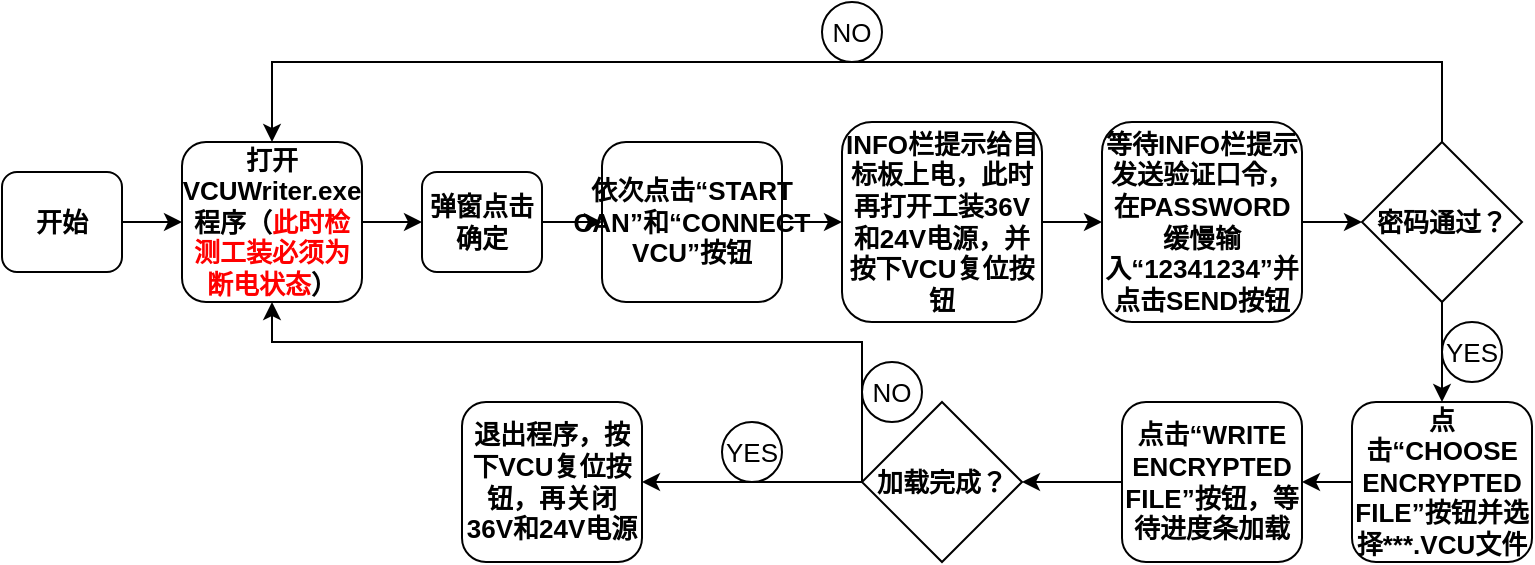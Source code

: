 <mxfile version="13.6.3" type="github">
  <diagram id="C5RBs43oDa-KdzZeNtuy" name="Page-1">
    <mxGraphModel dx="782" dy="482" grid="1" gridSize="10" guides="1" tooltips="1" connect="1" arrows="1" fold="1" page="1" pageScale="1" pageWidth="827" pageHeight="1169" math="0" shadow="0">
      <root>
        <mxCell id="WIyWlLk6GJQsqaUBKTNV-0" />
        <mxCell id="WIyWlLk6GJQsqaUBKTNV-1" parent="WIyWlLk6GJQsqaUBKTNV-0" />
        <mxCell id="OF_hGV95gJF7EMVbI0KL-5" value="" style="edgeStyle=orthogonalEdgeStyle;rounded=0;orthogonalLoop=1;jettySize=auto;html=1;fontSize=13;" edge="1" parent="WIyWlLk6GJQsqaUBKTNV-1" source="OF_hGV95gJF7EMVbI0KL-0" target="OF_hGV95gJF7EMVbI0KL-2">
          <mxGeometry relative="1" as="geometry" />
        </mxCell>
        <UserObject label="打开VCUWriter.exe程序（&lt;font color=&quot;#ff0000&quot;&gt;此时检测工装必须为断电状态&lt;/font&gt;）" id="OF_hGV95gJF7EMVbI0KL-0">
          <mxCell style="rounded=1;whiteSpace=wrap;html=1;fontStyle=1;fontSize=13;" vertex="1" parent="WIyWlLk6GJQsqaUBKTNV-1">
            <mxGeometry x="110" y="240" width="90" height="80" as="geometry" />
          </mxCell>
        </UserObject>
        <mxCell id="OF_hGV95gJF7EMVbI0KL-6" value="" style="edgeStyle=orthogonalEdgeStyle;rounded=0;orthogonalLoop=1;jettySize=auto;html=1;fontSize=13;" edge="1" parent="WIyWlLk6GJQsqaUBKTNV-1" source="OF_hGV95gJF7EMVbI0KL-2" target="OF_hGV95gJF7EMVbI0KL-3">
          <mxGeometry relative="1" as="geometry" />
        </mxCell>
        <UserObject label="弹窗点击确定" id="OF_hGV95gJF7EMVbI0KL-2">
          <mxCell style="rounded=1;whiteSpace=wrap;html=1;fontStyle=1;fontSize=13;" vertex="1" parent="WIyWlLk6GJQsqaUBKTNV-1">
            <mxGeometry x="230" y="255" width="60" height="50" as="geometry" />
          </mxCell>
        </UserObject>
        <mxCell id="OF_hGV95gJF7EMVbI0KL-7" value="" style="edgeStyle=orthogonalEdgeStyle;rounded=0;orthogonalLoop=1;jettySize=auto;html=1;fontSize=13;" edge="1" parent="WIyWlLk6GJQsqaUBKTNV-1" source="OF_hGV95gJF7EMVbI0KL-3" target="OF_hGV95gJF7EMVbI0KL-4">
          <mxGeometry relative="1" as="geometry" />
        </mxCell>
        <UserObject label="依次点击“START CAN”和“CONNECT VCU”按钮" id="OF_hGV95gJF7EMVbI0KL-3">
          <mxCell style="rounded=1;whiteSpace=wrap;html=1;fontStyle=1;fontSize=13;" vertex="1" parent="WIyWlLk6GJQsqaUBKTNV-1">
            <mxGeometry x="320" y="240" width="90" height="80" as="geometry" />
          </mxCell>
        </UserObject>
        <mxCell id="OF_hGV95gJF7EMVbI0KL-10" value="" style="edgeStyle=orthogonalEdgeStyle;rounded=0;orthogonalLoop=1;jettySize=auto;html=1;fontSize=13;" edge="1" parent="WIyWlLk6GJQsqaUBKTNV-1" source="OF_hGV95gJF7EMVbI0KL-4" target="OF_hGV95gJF7EMVbI0KL-8">
          <mxGeometry relative="1" as="geometry" />
        </mxCell>
        <UserObject label="INFO栏提示给目标板上电，此时再打开工装36V和24V电源，并按下VCU复位按钮" id="OF_hGV95gJF7EMVbI0KL-4">
          <mxCell style="rounded=1;whiteSpace=wrap;html=1;fontStyle=1;fontSize=13;" vertex="1" parent="WIyWlLk6GJQsqaUBKTNV-1">
            <mxGeometry x="440" y="230" width="100" height="100" as="geometry" />
          </mxCell>
        </UserObject>
        <mxCell id="OF_hGV95gJF7EMVbI0KL-12" value="" style="edgeStyle=orthogonalEdgeStyle;rounded=0;orthogonalLoop=1;jettySize=auto;html=1;fontSize=13;" edge="1" parent="WIyWlLk6GJQsqaUBKTNV-1" source="OF_hGV95gJF7EMVbI0KL-8" target="OF_hGV95gJF7EMVbI0KL-11">
          <mxGeometry relative="1" as="geometry" />
        </mxCell>
        <UserObject label="等待INFO栏提示发送验证口令，在PASSWORD缓慢输入“12341234”并点击SEND按钮" id="OF_hGV95gJF7EMVbI0KL-8">
          <mxCell style="rounded=1;whiteSpace=wrap;html=1;fontStyle=1;fontSize=13;" vertex="1" parent="WIyWlLk6GJQsqaUBKTNV-1">
            <mxGeometry x="570" y="230" width="100" height="100" as="geometry" />
          </mxCell>
        </UserObject>
        <mxCell id="OF_hGV95gJF7EMVbI0KL-13" style="edgeStyle=orthogonalEdgeStyle;rounded=0;orthogonalLoop=1;jettySize=auto;html=1;exitX=0.5;exitY=0;exitDx=0;exitDy=0;entryX=0.5;entryY=0;entryDx=0;entryDy=0;fontSize=13;" edge="1" parent="WIyWlLk6GJQsqaUBKTNV-1" source="OF_hGV95gJF7EMVbI0KL-11" target="OF_hGV95gJF7EMVbI0KL-0">
          <mxGeometry relative="1" as="geometry">
            <Array as="points">
              <mxPoint x="740" y="200" />
              <mxPoint x="155" y="200" />
            </Array>
          </mxGeometry>
        </mxCell>
        <mxCell id="OF_hGV95gJF7EMVbI0KL-16" value="" style="edgeStyle=orthogonalEdgeStyle;rounded=0;orthogonalLoop=1;jettySize=auto;html=1;fontSize=13;" edge="1" parent="WIyWlLk6GJQsqaUBKTNV-1" source="OF_hGV95gJF7EMVbI0KL-11" target="OF_hGV95gJF7EMVbI0KL-15">
          <mxGeometry relative="1" as="geometry" />
        </mxCell>
        <mxCell id="OF_hGV95gJF7EMVbI0KL-11" value="密码通过？" style="rhombus;whiteSpace=wrap;html=1;fontSize=13;fontStyle=1" vertex="1" parent="WIyWlLk6GJQsqaUBKTNV-1">
          <mxGeometry x="700" y="240" width="80" height="80" as="geometry" />
        </mxCell>
        <mxCell id="OF_hGV95gJF7EMVbI0KL-14" value="NO" style="ellipse;whiteSpace=wrap;html=1;aspect=fixed;fontSize=13;" vertex="1" parent="WIyWlLk6GJQsqaUBKTNV-1">
          <mxGeometry x="430" y="170" width="30" height="30" as="geometry" />
        </mxCell>
        <mxCell id="OF_hGV95gJF7EMVbI0KL-18" value="" style="edgeStyle=orthogonalEdgeStyle;rounded=0;orthogonalLoop=1;jettySize=auto;html=1;fontSize=13;" edge="1" parent="WIyWlLk6GJQsqaUBKTNV-1" source="OF_hGV95gJF7EMVbI0KL-15" target="OF_hGV95gJF7EMVbI0KL-17">
          <mxGeometry relative="1" as="geometry" />
        </mxCell>
        <UserObject label="点击“CHOOSE ENCRYPTED FILE”按钮并选择***.VCU文件" id="OF_hGV95gJF7EMVbI0KL-15">
          <mxCell style="rounded=1;whiteSpace=wrap;html=1;fontStyle=1;fontSize=13;" vertex="1" parent="WIyWlLk6GJQsqaUBKTNV-1">
            <mxGeometry x="695" y="370" width="90" height="80" as="geometry" />
          </mxCell>
        </UserObject>
        <mxCell id="OF_hGV95gJF7EMVbI0KL-20" value="" style="edgeStyle=orthogonalEdgeStyle;rounded=0;orthogonalLoop=1;jettySize=auto;html=1;fontSize=13;" edge="1" parent="WIyWlLk6GJQsqaUBKTNV-1" source="OF_hGV95gJF7EMVbI0KL-17" target="OF_hGV95gJF7EMVbI0KL-19">
          <mxGeometry relative="1" as="geometry" />
        </mxCell>
        <UserObject label="点击“WRITE ENCRYPTED FILE”按钮，等待进度条加载" id="OF_hGV95gJF7EMVbI0KL-17">
          <mxCell style="rounded=1;whiteSpace=wrap;html=1;fontStyle=1;fontSize=13;" vertex="1" parent="WIyWlLk6GJQsqaUBKTNV-1">
            <mxGeometry x="580" y="370" width="90" height="80" as="geometry" />
          </mxCell>
        </UserObject>
        <mxCell id="OF_hGV95gJF7EMVbI0KL-21" style="edgeStyle=orthogonalEdgeStyle;rounded=0;orthogonalLoop=1;jettySize=auto;html=1;exitX=0;exitY=0.5;exitDx=0;exitDy=0;entryX=0.5;entryY=1;entryDx=0;entryDy=0;fontSize=13;" edge="1" parent="WIyWlLk6GJQsqaUBKTNV-1" source="OF_hGV95gJF7EMVbI0KL-19" target="OF_hGV95gJF7EMVbI0KL-0">
          <mxGeometry relative="1" as="geometry">
            <Array as="points">
              <mxPoint x="450" y="340" />
              <mxPoint x="155" y="340" />
            </Array>
          </mxGeometry>
        </mxCell>
        <mxCell id="OF_hGV95gJF7EMVbI0KL-29" value="" style="edgeStyle=orthogonalEdgeStyle;rounded=0;orthogonalLoop=1;jettySize=auto;html=1;fontSize=13;" edge="1" parent="WIyWlLk6GJQsqaUBKTNV-1" source="OF_hGV95gJF7EMVbI0KL-19" target="OF_hGV95gJF7EMVbI0KL-26">
          <mxGeometry relative="1" as="geometry" />
        </mxCell>
        <mxCell id="OF_hGV95gJF7EMVbI0KL-19" value="加载完成？" style="rhombus;whiteSpace=wrap;html=1;fontSize=13;fontStyle=1" vertex="1" parent="WIyWlLk6GJQsqaUBKTNV-1">
          <mxGeometry x="450" y="370" width="80" height="80" as="geometry" />
        </mxCell>
        <mxCell id="OF_hGV95gJF7EMVbI0KL-22" value="YES" style="ellipse;whiteSpace=wrap;html=1;aspect=fixed;fontSize=13;" vertex="1" parent="WIyWlLk6GJQsqaUBKTNV-1">
          <mxGeometry x="740" y="330" width="30" height="30" as="geometry" />
        </mxCell>
        <mxCell id="OF_hGV95gJF7EMVbI0KL-23" value="NO" style="ellipse;whiteSpace=wrap;html=1;aspect=fixed;fontSize=13;" vertex="1" parent="WIyWlLk6GJQsqaUBKTNV-1">
          <mxGeometry x="450" y="350" width="30" height="30" as="geometry" />
        </mxCell>
        <UserObject label="退出程序，按下VCU复位按钮，再关闭36V和24V电源" id="OF_hGV95gJF7EMVbI0KL-26">
          <mxCell style="rounded=1;whiteSpace=wrap;html=1;fontStyle=1;fontSize=13;" vertex="1" parent="WIyWlLk6GJQsqaUBKTNV-1">
            <mxGeometry x="250" y="370" width="90" height="80" as="geometry" />
          </mxCell>
        </UserObject>
        <mxCell id="OF_hGV95gJF7EMVbI0KL-28" value="" style="edgeStyle=orthogonalEdgeStyle;rounded=0;orthogonalLoop=1;jettySize=auto;html=1;fontSize=13;" edge="1" parent="WIyWlLk6GJQsqaUBKTNV-1" source="OF_hGV95gJF7EMVbI0KL-27" target="OF_hGV95gJF7EMVbI0KL-0">
          <mxGeometry relative="1" as="geometry" />
        </mxCell>
        <UserObject label="开始" id="OF_hGV95gJF7EMVbI0KL-27">
          <mxCell style="rounded=1;whiteSpace=wrap;html=1;fontStyle=1;fontSize=13;" vertex="1" parent="WIyWlLk6GJQsqaUBKTNV-1">
            <mxGeometry x="20" y="255" width="60" height="50" as="geometry" />
          </mxCell>
        </UserObject>
        <mxCell id="OF_hGV95gJF7EMVbI0KL-30" value="YES" style="ellipse;whiteSpace=wrap;html=1;aspect=fixed;fontSize=13;" vertex="1" parent="WIyWlLk6GJQsqaUBKTNV-1">
          <mxGeometry x="380" y="380" width="30" height="30" as="geometry" />
        </mxCell>
      </root>
    </mxGraphModel>
  </diagram>
</mxfile>
